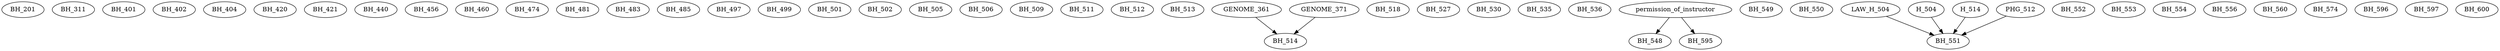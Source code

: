 digraph G {
    BH_201;
    BH_311;
    BH_401;
    BH_402;
    BH_404;
    BH_420;
    BH_421;
    BH_440;
    BH_456;
    BH_460;
    BH_474;
    BH_481;
    BH_483;
    BH_485;
    BH_497;
    BH_499;
    BH_501;
    BH_502;
    BH_505;
    BH_506;
    BH_509;
    BH_511;
    BH_512;
    BH_513;
    edge [color=black];
    GENOME_361 -> BH_514;
    GENOME_371 -> BH_514;
    BH_518;
    BH_527;
    BH_530;
    BH_535;
    BH_536;
    edge [color=black];
    permission_of_instructor -> BH_548;
    BH_549;
    BH_550;
    edge [color=black];
    LAW_H_504 -> BH_551;
    H_504 -> BH_551;
    H_514 -> BH_551;
    PHG_512 -> BH_551;
    BH_552;
    BH_553;
    BH_554;
    BH_556;
    BH_560;
    BH_574;
    edge [color=black];
    permission_of_instructor -> BH_595;
    BH_596;
    BH_597;
    BH_600;
}
